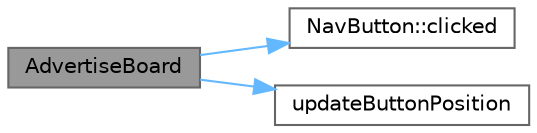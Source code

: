 digraph "AdvertiseBoard"
{
 // LATEX_PDF_SIZE
  bgcolor="transparent";
  edge [fontname=Helvetica,fontsize=10,labelfontname=Helvetica,labelfontsize=10];
  node [fontname=Helvetica,fontsize=10,shape=box,height=0.2,width=0.4];
  rankdir="LR";
  Node1 [id="Node000001",label="AdvertiseBoard",height=0.2,width=0.4,color="gray40", fillcolor="grey60", style="filled", fontcolor="black",tooltip="构造函数"];
  Node1 -> Node2 [id="edge1_Node000001_Node000002",color="steelblue1",style="solid",tooltip=" "];
  Node2 [id="Node000002",label="NavButton::clicked",height=0.2,width=0.4,color="grey40", fillcolor="white", style="filled",URL="$class_nav_button.html#a263c24e31a1115d0b7b016189a710cb8",tooltip=" "];
  Node1 -> Node3 [id="edge2_Node000001_Node000003",color="steelblue1",style="solid",tooltip=" "];
  Node3 [id="Node000003",label="updateButtonPosition",height=0.2,width=0.4,color="grey40", fillcolor="white", style="filled",URL="$class_advertise_board.html#a3c77b2f5c8096844f1ee3e320d426b42",tooltip="更新按钮位置"];
}

